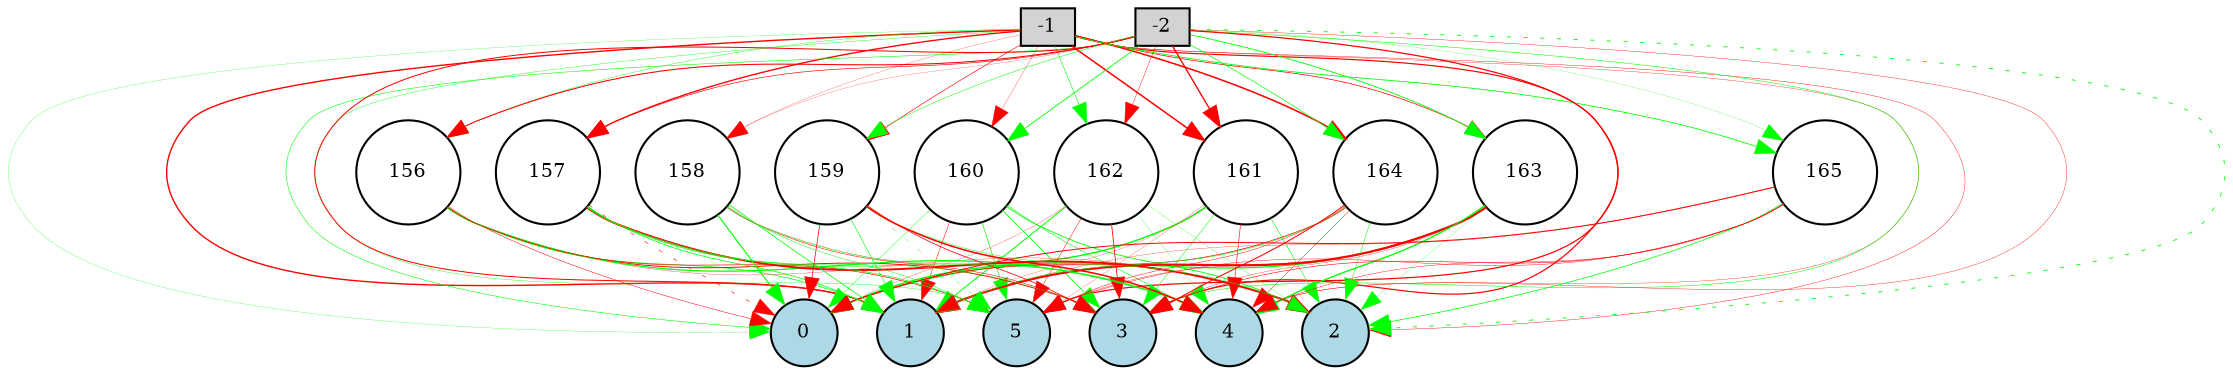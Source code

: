 digraph {
	node [fontsize=9 height=0.2 shape=circle width=0.2]
	-1 [fillcolor=lightgray shape=box style=filled]
	-2 [fillcolor=lightgray shape=box style=filled]
	0 [fillcolor=lightblue style=filled]
	1 [fillcolor=lightblue style=filled]
	2 [fillcolor=lightblue style=filled]
	3 [fillcolor=lightblue style=filled]
	4 [fillcolor=lightblue style=filled]
	5 [fillcolor=lightblue style=filled]
	160 [fillcolor=white style=filled]
	161 [fillcolor=white style=filled]
	162 [fillcolor=white style=filled]
	163 [fillcolor=white style=filled]
	164 [fillcolor=white style=filled]
	165 [fillcolor=white style=filled]
	156 [fillcolor=white style=filled]
	157 [fillcolor=white style=filled]
	158 [fillcolor=white style=filled]
	159 [fillcolor=white style=filled]
	-1 -> 156 [color=green penwidth=0.18500035831150402 style=solid]
	-1 -> 157 [color=red penwidth=0.6412071382286794 style=solid]
	-1 -> 158 [color=red penwidth=0.11275995123451449 style=solid]
	-1 -> 159 [color=red penwidth=0.3004501346749915 style=solid]
	-1 -> 160 [color=red penwidth=0.14076012746337785 style=solid]
	-1 -> 161 [color=red penwidth=0.7303444096703496 style=solid]
	-1 -> 162 [color=green penwidth=0.274404205833351 style=solid]
	-1 -> 163 [color=red penwidth=0.33616118861762545 style=solid]
	-1 -> 164 [color=red penwidth=0.7438389962764977 style=solid]
	-1 -> 165 [color=green penwidth=0.3973592290889775 style=solid]
	-2 -> 156 [color=red penwidth=0.5058431668119666 style=solid]
	-2 -> 157 [color=red penwidth=0.31138626301325334 style=solid]
	-2 -> 158 [color=red penwidth=0.10593160434968012 style=solid]
	-2 -> 159 [color=green penwidth=0.23914557561062175 style=solid]
	-2 -> 160 [color=green penwidth=0.4228706559244987 style=solid]
	-2 -> 161 [color=red penwidth=0.6433217833955904 style=solid]
	-2 -> 162 [color=red penwidth=0.2051980053103364 style=solid]
	-2 -> 163 [color=green penwidth=0.4108717678651911 style=solid]
	-2 -> 164 [color=green penwidth=0.32465027356678655 style=solid]
	-2 -> 165 [color=green penwidth=0.10797275514249234 style=solid]
	156 -> 0 [color=red penwidth=0.24328356167492693 style=solid]
	156 -> 1 [color=green penwidth=0.3340268077575068 style=solid]
	156 -> 2 [color=red penwidth=0.14066981726364258 style=solid]
	156 -> 3 [color=red penwidth=0.4540896955229571 style=solid]
	156 -> 4 [color=green penwidth=0.5869414247153595 style=solid]
	156 -> 5 [color=red penwidth=0.31427640467740114 style=solid]
	157 -> 0 [color=red penwidth=0.2859222480037207 style=dotted]
	157 -> 1 [color=green penwidth=0.3560102014824005 style=solid]
	157 -> 2 [color=red penwidth=0.9225145893322564 style=solid]
	157 -> 3 [color=green penwidth=0.1868174422757442 style=solid]
	157 -> 4 [color=green penwidth=0.21572631561495514 style=solid]
	157 -> 5 [color=green penwidth=0.33651411780821405 style=solid]
	158 -> 0 [color=green penwidth=0.5402252478106284 style=solid]
	158 -> 1 [color=green penwidth=0.3670057505196507 style=solid]
	158 -> 2 [color=red penwidth=0.12508048847134004 style=solid]
	158 -> 3 [color=red penwidth=0.25048604488505855 style=solid]
	158 -> 4 [color=green penwidth=0.2210737848511637 style=solid]
	158 -> 5 [color=green penwidth=0.21696347577905642 style=solid]
	159 -> 0 [color=red penwidth=0.3520205084365515 style=solid]
	159 -> 1 [color=green penwidth=0.29832403489247217 style=solid]
	159 -> 2 [color=green penwidth=0.21697644979215414 style=solid]
	159 -> 3 [color=red penwidth=0.36028401258620013 style=solid]
	159 -> 4 [color=red penwidth=0.7320792321503339 style=solid]
	159 -> 5 [color=green penwidth=0.16994340704109437 style=dotted]
	160 -> 0 [color=green penwidth=0.20547630693624158 style=solid]
	160 -> 1 [color=red penwidth=0.24820622527786798 style=solid]
	160 -> 2 [color=green penwidth=0.42427166520242376 style=solid]
	160 -> 3 [color=green penwidth=0.37572381576628855 style=solid]
	160 -> 4 [color=green penwidth=0.25038324703229536 style=solid]
	160 -> 5 [color=green penwidth=0.3222630090510475 style=solid]
	161 -> 0 [color=green penwidth=0.6687263856910539 style=solid]
	161 -> 1 [color=red penwidth=0.11511028328634515 style=solid]
	161 -> 2 [color=green penwidth=0.2757223387209955 style=solid]
	161 -> 3 [color=green penwidth=0.24361660014929118 style=solid]
	161 -> 4 [color=red penwidth=0.273842109130522 style=solid]
	161 -> 5 [color=red penwidth=0.11236530775576387 style=solid]
	162 -> 0 [color=red penwidth=0.13176242902271687 style=solid]
	162 -> 1 [color=green penwidth=0.48192536050032153 style=solid]
	162 -> 2 [color=green penwidth=0.1288620726406773 style=solid]
	162 -> 3 [color=red penwidth=0.3900235016023492 style=solid]
	162 -> 4 [color=green penwidth=0.12582736864666313 style=solid]
	162 -> 5 [color=red penwidth=0.22267721276331268 style=solid]
	163 -> 0 [color=green penwidth=0.5729418910463073 style=solid]
	163 -> 1 [color=red penwidth=1.0565833016067383 style=solid]
	163 -> 2 [color=green penwidth=0.10532734159065045 style=solid]
	163 -> 3 [color=red penwidth=0.15014350393110987 style=solid]
	163 -> 4 [color=green penwidth=0.649989494589395 style=solid]
	163 -> 5 [color=red penwidth=0.16904165713064656 style=solid]
	164 -> 0 [color=red penwidth=0.338547694367474 style=solid]
	164 -> 1 [color=green penwidth=0.2618208535348254 style=solid]
	164 -> 2 [color=green penwidth=0.2401168468472982 style=solid]
	164 -> 3 [color=red penwidth=0.4932229050861242 style=solid]
	164 -> 4 [color=red penwidth=0.1864691790632577 style=solid]
	164 -> 5 [color=red penwidth=0.22997178493616555 style=solid]
	165 -> 0 [color=red penwidth=0.47267101134041 style=solid]
	165 -> 1 [color=red penwidth=0.1376811379262135 style=solid]
	165 -> 2 [color=green penwidth=0.35693073709328116 style=solid]
	165 -> 3 [color=red penwidth=0.27717839007907763 style=solid]
	165 -> 4 [color=red penwidth=0.19966568306609284 style=solid]
	165 -> 5 [color=red penwidth=0.2051252301515618 style=solid]
	-1 -> 0 [color=green penwidth=0.12356351498739773 style=solid]
	-1 -> 1 [color=red penwidth=0.6637793738822729 style=solid]
	-1 -> 2 [color=red penwidth=0.1977238264613857 style=solid]
	-1 -> 3 [color=red penwidth=0.5753629784811308 style=solid]
	-1 -> 4 [color=red penwidth=0.16039861411377032 style=solid]
	-1 -> 5 [color=green penwidth=0.18684851308393802 style=solid]
	-2 -> 0 [color=green penwidth=0.2726530176380352 style=solid]
	-2 -> 1 [color=red penwidth=0.4821955932904062 style=solid]
	-2 -> 2 [color=green penwidth=0.4222464647421088 style=dotted]
	-2 -> 3 [color=green penwidth=0.2565899046693365 style=solid]
	-2 -> 4 [color=red penwidth=0.17949393780674144 style=solid]
	-2 -> 5 [color=red penwidth=0.5847342954275558 style=solid]
}
